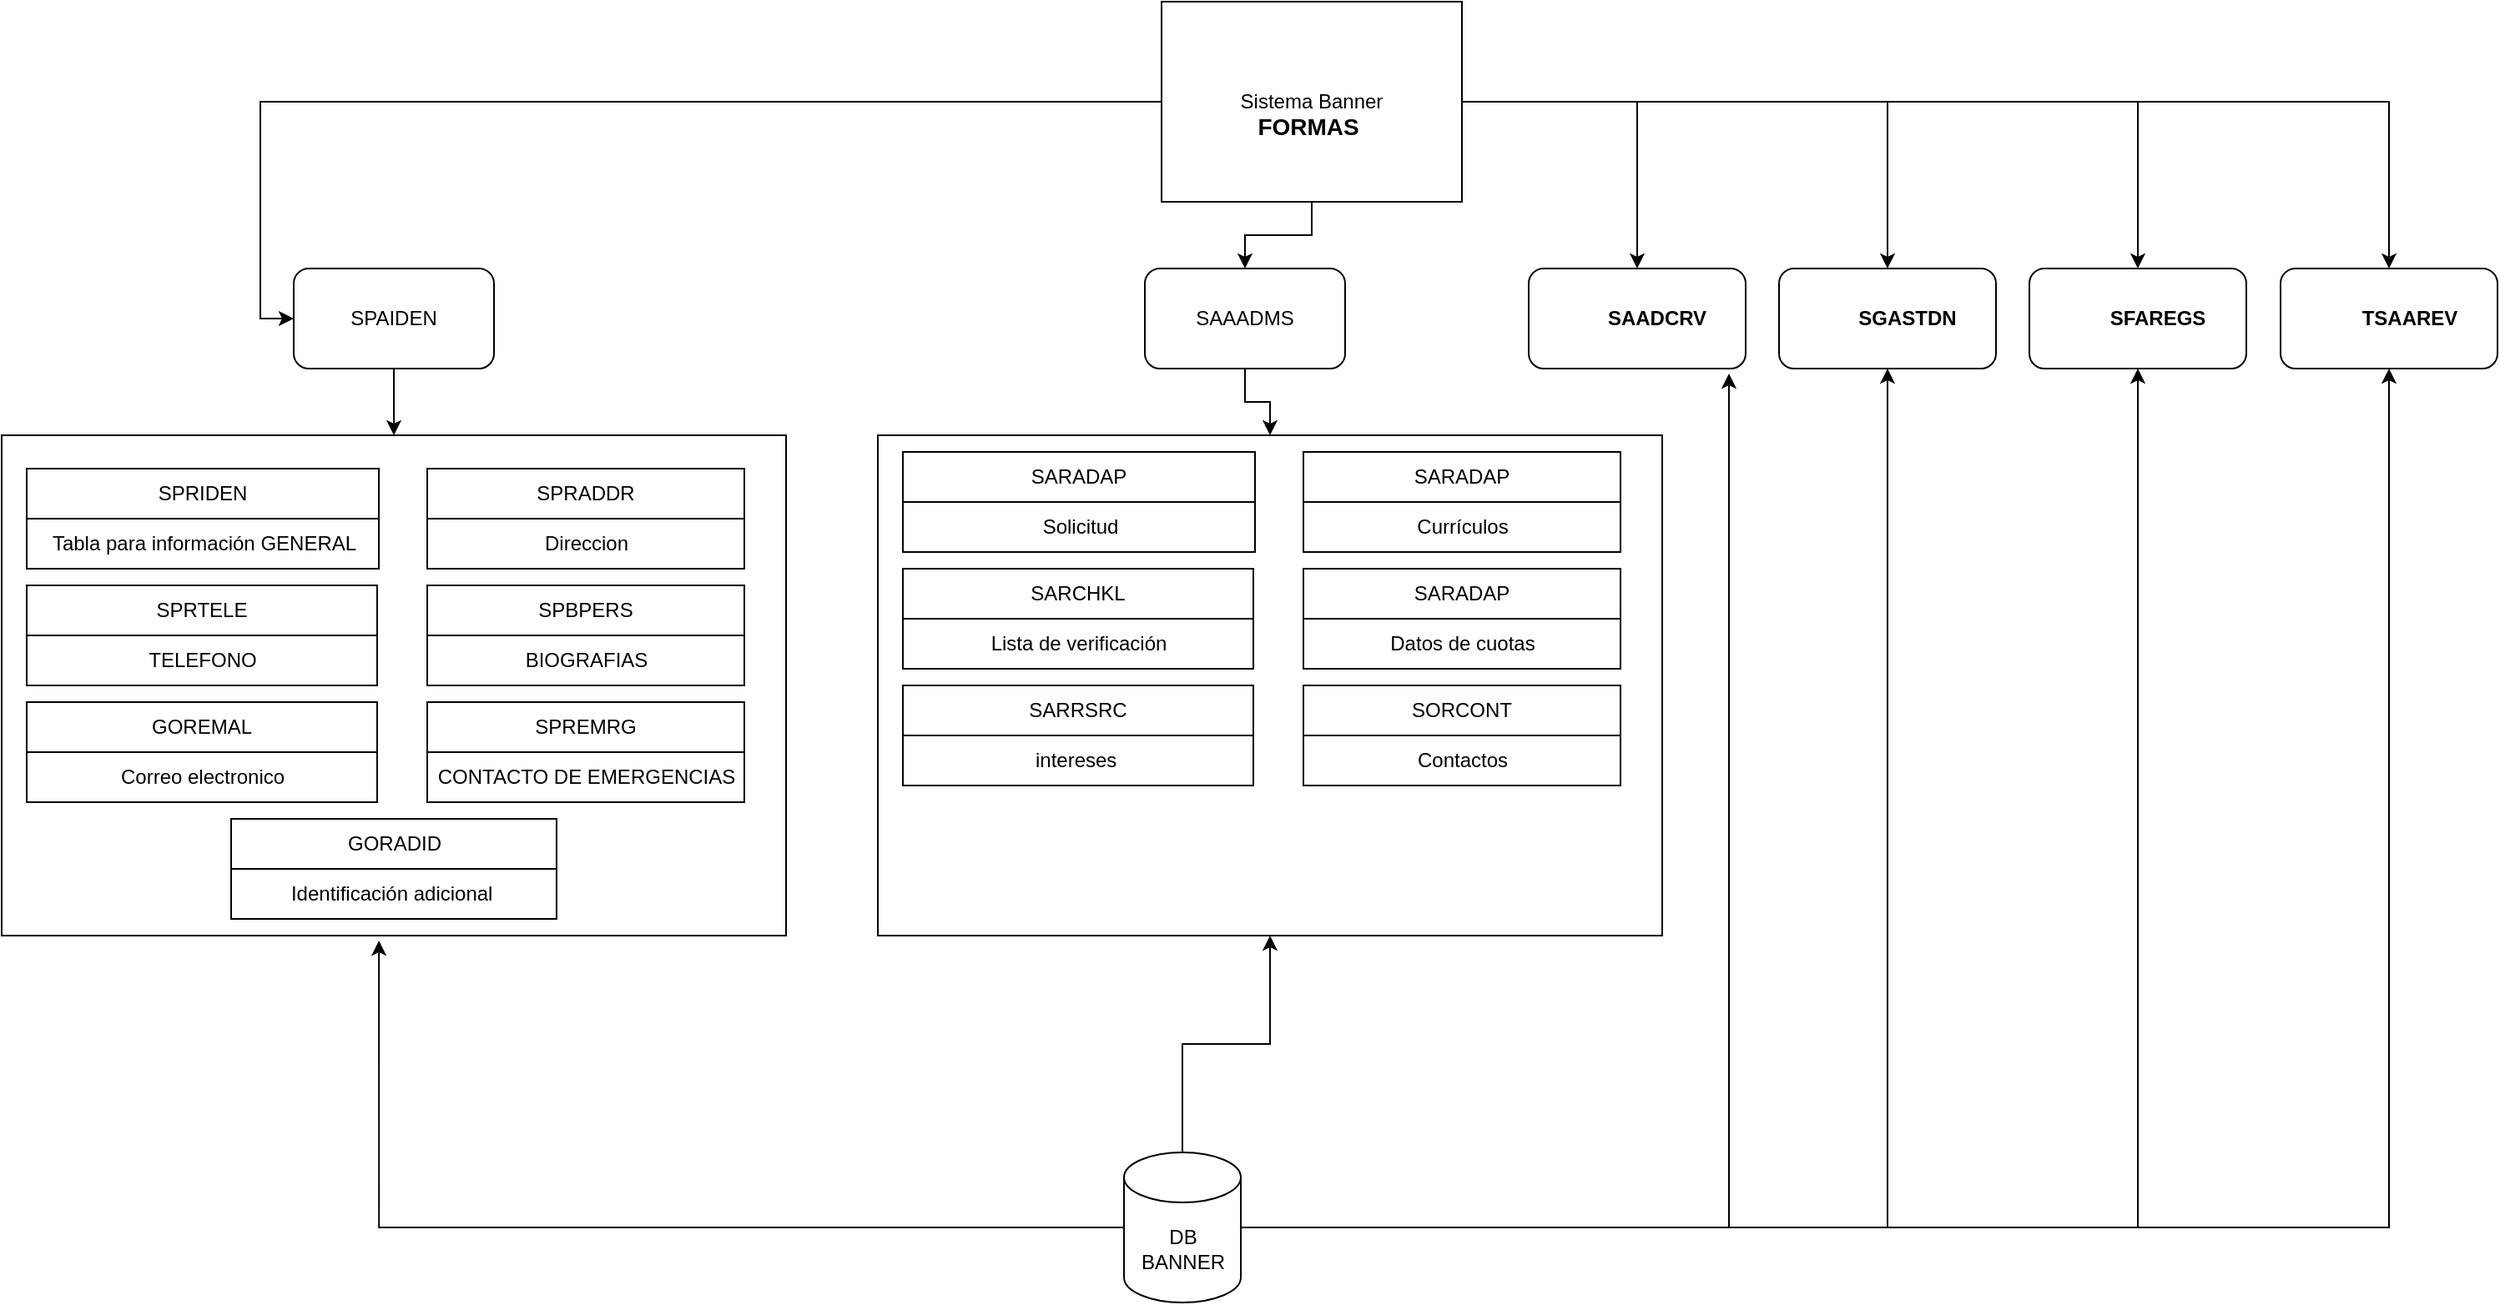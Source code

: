 <mxfile version="20.8.23" type="github">
  <diagram name="Página-1" id="P50X7MhPrI-LDexWpY6p">
    <mxGraphModel dx="2501" dy="1957" grid="1" gridSize="10" guides="1" tooltips="1" connect="1" arrows="1" fold="1" page="1" pageScale="1" pageWidth="827" pageHeight="1169" math="0" shadow="0">
      <root>
        <mxCell id="0" />
        <mxCell id="1" parent="0" />
        <mxCell id="qeOBanc2UnR5er-gMjn1-43" value="" style="rounded=0;whiteSpace=wrap;html=1;fontSize=14;" vertex="1" parent="1">
          <mxGeometry x="-255" y="250" width="470" height="300" as="geometry" />
        </mxCell>
        <mxCell id="qeOBanc2UnR5er-gMjn1-75" style="edgeStyle=orthogonalEdgeStyle;rounded=0;orthogonalLoop=1;jettySize=auto;html=1;entryX=0.481;entryY=1.01;entryDx=0;entryDy=0;entryPerimeter=0;fontSize=14;" edge="1" parent="1" source="qeOBanc2UnR5er-gMjn1-1" target="qeOBanc2UnR5er-gMjn1-43">
          <mxGeometry relative="1" as="geometry" />
        </mxCell>
        <mxCell id="qeOBanc2UnR5er-gMjn1-76" style="edgeStyle=orthogonalEdgeStyle;rounded=0;orthogonalLoop=1;jettySize=auto;html=1;entryX=0.5;entryY=1;entryDx=0;entryDy=0;fontSize=14;" edge="1" parent="1" source="qeOBanc2UnR5er-gMjn1-1" target="qeOBanc2UnR5er-gMjn1-47">
          <mxGeometry relative="1" as="geometry" />
        </mxCell>
        <mxCell id="qeOBanc2UnR5er-gMjn1-77" style="edgeStyle=orthogonalEdgeStyle;rounded=0;orthogonalLoop=1;jettySize=auto;html=1;exitX=1;exitY=0.5;exitDx=0;exitDy=0;exitPerimeter=0;entryX=0.923;entryY=1.05;entryDx=0;entryDy=0;entryPerimeter=0;fontSize=14;" edge="1" parent="1" source="qeOBanc2UnR5er-gMjn1-1" target="qeOBanc2UnR5er-gMjn1-67">
          <mxGeometry relative="1" as="geometry" />
        </mxCell>
        <mxCell id="qeOBanc2UnR5er-gMjn1-78" style="edgeStyle=orthogonalEdgeStyle;rounded=0;orthogonalLoop=1;jettySize=auto;html=1;fontSize=14;" edge="1" parent="1" source="qeOBanc2UnR5er-gMjn1-1" target="qeOBanc2UnR5er-gMjn1-69">
          <mxGeometry relative="1" as="geometry" />
        </mxCell>
        <mxCell id="qeOBanc2UnR5er-gMjn1-79" style="edgeStyle=orthogonalEdgeStyle;rounded=0;orthogonalLoop=1;jettySize=auto;html=1;entryX=0.5;entryY=1;entryDx=0;entryDy=0;fontSize=14;" edge="1" parent="1" source="qeOBanc2UnR5er-gMjn1-1" target="qeOBanc2UnR5er-gMjn1-71">
          <mxGeometry relative="1" as="geometry" />
        </mxCell>
        <mxCell id="qeOBanc2UnR5er-gMjn1-80" style="edgeStyle=orthogonalEdgeStyle;rounded=0;orthogonalLoop=1;jettySize=auto;html=1;entryX=0.5;entryY=1;entryDx=0;entryDy=0;fontSize=14;" edge="1" parent="1" source="qeOBanc2UnR5er-gMjn1-1" target="qeOBanc2UnR5er-gMjn1-74">
          <mxGeometry relative="1" as="geometry" />
        </mxCell>
        <mxCell id="qeOBanc2UnR5er-gMjn1-1" value="DB BANNER" style="shape=cylinder3;whiteSpace=wrap;html=1;boundedLbl=1;backgroundOutline=1;size=15;" vertex="1" parent="1">
          <mxGeometry x="417.5" y="680" width="70" height="90" as="geometry" />
        </mxCell>
        <mxCell id="qeOBanc2UnR5er-gMjn1-8" style="edgeStyle=orthogonalEdgeStyle;rounded=0;orthogonalLoop=1;jettySize=auto;html=1;entryX=0;entryY=0.5;entryDx=0;entryDy=0;" edge="1" parent="1" source="qeOBanc2UnR5er-gMjn1-3" target="qeOBanc2UnR5er-gMjn1-6">
          <mxGeometry relative="1" as="geometry" />
        </mxCell>
        <mxCell id="qeOBanc2UnR5er-gMjn1-66" style="edgeStyle=orthogonalEdgeStyle;rounded=0;orthogonalLoop=1;jettySize=auto;html=1;entryX=0.5;entryY=0;entryDx=0;entryDy=0;fontSize=14;" edge="1" parent="1" source="qeOBanc2UnR5er-gMjn1-3" target="qeOBanc2UnR5er-gMjn1-49">
          <mxGeometry relative="1" as="geometry" />
        </mxCell>
        <mxCell id="qeOBanc2UnR5er-gMjn1-68" style="edgeStyle=orthogonalEdgeStyle;rounded=0;orthogonalLoop=1;jettySize=auto;html=1;exitX=1;exitY=0.5;exitDx=0;exitDy=0;entryX=0.5;entryY=0;entryDx=0;entryDy=0;fontSize=14;" edge="1" parent="1" source="qeOBanc2UnR5er-gMjn1-3" target="qeOBanc2UnR5er-gMjn1-67">
          <mxGeometry relative="1" as="geometry" />
        </mxCell>
        <mxCell id="qeOBanc2UnR5er-gMjn1-70" style="edgeStyle=orthogonalEdgeStyle;rounded=0;orthogonalLoop=1;jettySize=auto;html=1;entryX=0.5;entryY=0;entryDx=0;entryDy=0;fontSize=14;" edge="1" parent="1" source="qeOBanc2UnR5er-gMjn1-3" target="qeOBanc2UnR5er-gMjn1-69">
          <mxGeometry relative="1" as="geometry" />
        </mxCell>
        <mxCell id="qeOBanc2UnR5er-gMjn1-72" style="edgeStyle=orthogonalEdgeStyle;rounded=0;orthogonalLoop=1;jettySize=auto;html=1;entryX=0.5;entryY=0;entryDx=0;entryDy=0;fontSize=14;" edge="1" parent="1" source="qeOBanc2UnR5er-gMjn1-3" target="qeOBanc2UnR5er-gMjn1-71">
          <mxGeometry relative="1" as="geometry" />
        </mxCell>
        <mxCell id="qeOBanc2UnR5er-gMjn1-73" style="edgeStyle=orthogonalEdgeStyle;rounded=0;orthogonalLoop=1;jettySize=auto;html=1;fontSize=14;entryX=0.5;entryY=0;entryDx=0;entryDy=0;" edge="1" parent="1" source="qeOBanc2UnR5er-gMjn1-3" target="qeOBanc2UnR5er-gMjn1-74">
          <mxGeometry relative="1" as="geometry">
            <mxPoint x="1280" y="160" as="targetPoint" />
          </mxGeometry>
        </mxCell>
        <mxCell id="qeOBanc2UnR5er-gMjn1-3" value="Sistema Banner" style="rounded=0;whiteSpace=wrap;html=1;" vertex="1" parent="1">
          <mxGeometry x="440" y="-10" width="180" height="120" as="geometry" />
        </mxCell>
        <mxCell id="qeOBanc2UnR5er-gMjn1-44" style="edgeStyle=orthogonalEdgeStyle;rounded=0;orthogonalLoop=1;jettySize=auto;html=1;exitX=0.5;exitY=1;exitDx=0;exitDy=0;entryX=0.5;entryY=0;entryDx=0;entryDy=0;fontSize=14;" edge="1" parent="1" source="qeOBanc2UnR5er-gMjn1-6" target="qeOBanc2UnR5er-gMjn1-43">
          <mxGeometry relative="1" as="geometry" />
        </mxCell>
        <mxCell id="qeOBanc2UnR5er-gMjn1-6" value="SPAIDEN" style="rounded=1;whiteSpace=wrap;html=1;" vertex="1" parent="1">
          <mxGeometry x="-80" y="150" width="120" height="60" as="geometry" />
        </mxCell>
        <mxCell id="qeOBanc2UnR5er-gMjn1-10" value="SPRIDEN" style="swimlane;fontStyle=0;childLayout=stackLayout;horizontal=1;startSize=30;horizontalStack=0;resizeParent=1;resizeParentMax=0;resizeLast=0;collapsible=1;marginBottom=0;whiteSpace=wrap;html=1;" vertex="1" parent="1">
          <mxGeometry x="-240" y="270" width="211" height="60" as="geometry" />
        </mxCell>
        <mxCell id="qeOBanc2UnR5er-gMjn1-16" value="Tabla para información GENERAL&lt;br&gt;" style="text;html=1;align=center;verticalAlign=middle;resizable=0;points=[];autosize=1;strokeColor=none;fillColor=none;" vertex="1" parent="qeOBanc2UnR5er-gMjn1-10">
          <mxGeometry y="30" width="211" height="30" as="geometry" />
        </mxCell>
        <mxCell id="qeOBanc2UnR5er-gMjn1-17" value="&lt;b&gt;&lt;font style=&quot;font-size: 14px;&quot;&gt;FORMAS&amp;nbsp;&lt;/font&gt;&lt;/b&gt;" style="text;html=1;strokeColor=none;fillColor=none;align=center;verticalAlign=middle;whiteSpace=wrap;rounded=0;" vertex="1" parent="1">
          <mxGeometry x="500" y="50" width="60" height="30" as="geometry" />
        </mxCell>
        <mxCell id="qeOBanc2UnR5er-gMjn1-20" value="SPRADDR" style="swimlane;fontStyle=0;childLayout=stackLayout;horizontal=1;startSize=30;horizontalStack=0;resizeParent=1;resizeParentMax=0;resizeLast=0;collapsible=1;marginBottom=0;whiteSpace=wrap;html=1;" vertex="1" parent="1">
          <mxGeometry y="270" width="190" height="60" as="geometry" />
        </mxCell>
        <mxCell id="qeOBanc2UnR5er-gMjn1-21" value="Direccion" style="text;html=1;align=center;verticalAlign=middle;resizable=0;points=[];autosize=1;strokeColor=none;fillColor=none;" vertex="1" parent="qeOBanc2UnR5er-gMjn1-20">
          <mxGeometry y="30" width="190" height="30" as="geometry" />
        </mxCell>
        <mxCell id="qeOBanc2UnR5er-gMjn1-28" value="SPRTELE" style="swimlane;fontStyle=0;childLayout=stackLayout;horizontal=1;startSize=30;horizontalStack=0;resizeParent=1;resizeParentMax=0;resizeLast=0;collapsible=1;marginBottom=0;whiteSpace=wrap;html=1;" vertex="1" parent="1">
          <mxGeometry x="-240" y="340" width="210" height="60" as="geometry" />
        </mxCell>
        <mxCell id="qeOBanc2UnR5er-gMjn1-29" value="TELEFONO" style="text;html=1;align=center;verticalAlign=middle;resizable=0;points=[];autosize=1;strokeColor=none;fillColor=none;" vertex="1" parent="qeOBanc2UnR5er-gMjn1-28">
          <mxGeometry y="30" width="210" height="30" as="geometry" />
        </mxCell>
        <mxCell id="qeOBanc2UnR5er-gMjn1-30" value="SPBPERS" style="swimlane;fontStyle=0;childLayout=stackLayout;horizontal=1;startSize=30;horizontalStack=0;resizeParent=1;resizeParentMax=0;resizeLast=0;collapsible=1;marginBottom=0;whiteSpace=wrap;html=1;" vertex="1" parent="1">
          <mxGeometry y="340" width="190" height="60" as="geometry" />
        </mxCell>
        <mxCell id="qeOBanc2UnR5er-gMjn1-31" value="BIOGRAFIAS" style="text;html=1;align=center;verticalAlign=middle;resizable=0;points=[];autosize=1;strokeColor=none;fillColor=none;" vertex="1" parent="qeOBanc2UnR5er-gMjn1-30">
          <mxGeometry y="30" width="190" height="30" as="geometry" />
        </mxCell>
        <mxCell id="qeOBanc2UnR5er-gMjn1-32" value="GOREMAL" style="swimlane;fontStyle=0;childLayout=stackLayout;horizontal=1;startSize=30;horizontalStack=0;resizeParent=1;resizeParentMax=0;resizeLast=0;collapsible=1;marginBottom=0;whiteSpace=wrap;html=1;" vertex="1" parent="1">
          <mxGeometry x="-240" y="410" width="210" height="60" as="geometry" />
        </mxCell>
        <mxCell id="qeOBanc2UnR5er-gMjn1-33" value="Correo electronico" style="text;html=1;align=center;verticalAlign=middle;resizable=0;points=[];autosize=1;strokeColor=none;fillColor=none;" vertex="1" parent="qeOBanc2UnR5er-gMjn1-32">
          <mxGeometry y="30" width="210" height="30" as="geometry" />
        </mxCell>
        <mxCell id="qeOBanc2UnR5er-gMjn1-34" value="SPREMRG" style="swimlane;fontStyle=0;childLayout=stackLayout;horizontal=1;startSize=30;horizontalStack=0;resizeParent=1;resizeParentMax=0;resizeLast=0;collapsible=1;marginBottom=0;whiteSpace=wrap;html=1;" vertex="1" parent="1">
          <mxGeometry y="410" width="190" height="60" as="geometry" />
        </mxCell>
        <mxCell id="qeOBanc2UnR5er-gMjn1-35" value="CONTACTO DE EMERGENCIAS" style="text;html=1;align=center;verticalAlign=middle;resizable=0;points=[];autosize=1;strokeColor=none;fillColor=none;" vertex="1" parent="qeOBanc2UnR5er-gMjn1-34">
          <mxGeometry y="30" width="190" height="30" as="geometry" />
        </mxCell>
        <mxCell id="qeOBanc2UnR5er-gMjn1-36" value="GORADID" style="swimlane;fontStyle=0;childLayout=stackLayout;horizontal=1;startSize=30;horizontalStack=0;resizeParent=1;resizeParentMax=0;resizeLast=0;collapsible=1;marginBottom=0;whiteSpace=wrap;html=1;" vertex="1" parent="1">
          <mxGeometry x="-117.5" y="480" width="195" height="60" as="geometry" />
        </mxCell>
        <mxCell id="qeOBanc2UnR5er-gMjn1-37" value="Identificación adicional&amp;nbsp;" style="text;html=1;align=center;verticalAlign=middle;resizable=0;points=[];autosize=1;strokeColor=none;fillColor=none;" vertex="1" parent="qeOBanc2UnR5er-gMjn1-36">
          <mxGeometry y="30" width="195" height="30" as="geometry" />
        </mxCell>
        <mxCell id="qeOBanc2UnR5er-gMjn1-47" value="" style="rounded=0;whiteSpace=wrap;html=1;fontSize=14;" vertex="1" parent="1">
          <mxGeometry x="270" y="250" width="470" height="300" as="geometry" />
        </mxCell>
        <mxCell id="qeOBanc2UnR5er-gMjn1-48" style="edgeStyle=orthogonalEdgeStyle;rounded=0;orthogonalLoop=1;jettySize=auto;html=1;exitX=0.5;exitY=1;exitDx=0;exitDy=0;entryX=0.5;entryY=0;entryDx=0;entryDy=0;fontSize=14;" edge="1" parent="1" source="qeOBanc2UnR5er-gMjn1-49" target="qeOBanc2UnR5er-gMjn1-47">
          <mxGeometry relative="1" as="geometry" />
        </mxCell>
        <mxCell id="qeOBanc2UnR5er-gMjn1-49" value="SAAADMS" style="rounded=1;whiteSpace=wrap;html=1;" vertex="1" parent="1">
          <mxGeometry x="430" y="150" width="120" height="60" as="geometry" />
        </mxCell>
        <mxCell id="qeOBanc2UnR5er-gMjn1-50" value="SARADAP" style="swimlane;fontStyle=0;childLayout=stackLayout;horizontal=1;startSize=30;horizontalStack=0;resizeParent=1;resizeParentMax=0;resizeLast=0;collapsible=1;marginBottom=0;whiteSpace=wrap;html=1;" vertex="1" parent="1">
          <mxGeometry x="285" y="260" width="211" height="60" as="geometry" />
        </mxCell>
        <mxCell id="qeOBanc2UnR5er-gMjn1-51" value="Solicitud" style="text;html=1;align=center;verticalAlign=middle;resizable=0;points=[];autosize=1;strokeColor=none;fillColor=none;" vertex="1" parent="qeOBanc2UnR5er-gMjn1-50">
          <mxGeometry y="30" width="211" height="30" as="geometry" />
        </mxCell>
        <mxCell id="qeOBanc2UnR5er-gMjn1-52" value="SARADAP" style="swimlane;fontStyle=0;childLayout=stackLayout;horizontal=1;startSize=30;horizontalStack=0;resizeParent=1;resizeParentMax=0;resizeLast=0;collapsible=1;marginBottom=0;whiteSpace=wrap;html=1;" vertex="1" parent="1">
          <mxGeometry x="525" y="260" width="190" height="60" as="geometry" />
        </mxCell>
        <mxCell id="qeOBanc2UnR5er-gMjn1-53" value="Currículos" style="text;html=1;align=center;verticalAlign=middle;resizable=0;points=[];autosize=1;strokeColor=none;fillColor=none;" vertex="1" parent="qeOBanc2UnR5er-gMjn1-52">
          <mxGeometry y="30" width="190" height="30" as="geometry" />
        </mxCell>
        <mxCell id="qeOBanc2UnR5er-gMjn1-54" value="SARCHKL" style="swimlane;fontStyle=0;childLayout=stackLayout;horizontal=1;startSize=30;horizontalStack=0;resizeParent=1;resizeParentMax=0;resizeLast=0;collapsible=1;marginBottom=0;whiteSpace=wrap;html=1;" vertex="1" parent="1">
          <mxGeometry x="285" y="330" width="210" height="60" as="geometry" />
        </mxCell>
        <mxCell id="qeOBanc2UnR5er-gMjn1-55" value="Lista de verificación" style="text;html=1;align=center;verticalAlign=middle;resizable=0;points=[];autosize=1;strokeColor=none;fillColor=none;" vertex="1" parent="qeOBanc2UnR5er-gMjn1-54">
          <mxGeometry y="30" width="210" height="30" as="geometry" />
        </mxCell>
        <mxCell id="qeOBanc2UnR5er-gMjn1-56" value="SARADAP" style="swimlane;fontStyle=0;childLayout=stackLayout;horizontal=1;startSize=30;horizontalStack=0;resizeParent=1;resizeParentMax=0;resizeLast=0;collapsible=1;marginBottom=0;whiteSpace=wrap;html=1;" vertex="1" parent="1">
          <mxGeometry x="525" y="330" width="190" height="60" as="geometry" />
        </mxCell>
        <mxCell id="qeOBanc2UnR5er-gMjn1-57" value="Datos de cuotas" style="text;html=1;align=center;verticalAlign=middle;resizable=0;points=[];autosize=1;strokeColor=none;fillColor=none;" vertex="1" parent="qeOBanc2UnR5er-gMjn1-56">
          <mxGeometry y="30" width="190" height="30" as="geometry" />
        </mxCell>
        <mxCell id="qeOBanc2UnR5er-gMjn1-58" value="SARRSRC" style="swimlane;fontStyle=0;childLayout=stackLayout;horizontal=1;startSize=30;horizontalStack=0;resizeParent=1;resizeParentMax=0;resizeLast=0;collapsible=1;marginBottom=0;whiteSpace=wrap;html=1;" vertex="1" parent="1">
          <mxGeometry x="285" y="400" width="210" height="60" as="geometry" />
        </mxCell>
        <mxCell id="qeOBanc2UnR5er-gMjn1-59" value="intereses&amp;nbsp;" style="text;html=1;align=center;verticalAlign=middle;resizable=0;points=[];autosize=1;strokeColor=none;fillColor=none;" vertex="1" parent="qeOBanc2UnR5er-gMjn1-58">
          <mxGeometry y="30" width="210" height="30" as="geometry" />
        </mxCell>
        <mxCell id="qeOBanc2UnR5er-gMjn1-60" value="SORCONT" style="swimlane;fontStyle=0;childLayout=stackLayout;horizontal=1;startSize=30;horizontalStack=0;resizeParent=1;resizeParentMax=0;resizeLast=0;collapsible=1;marginBottom=0;whiteSpace=wrap;html=1;" vertex="1" parent="1">
          <mxGeometry x="525" y="400" width="190" height="60" as="geometry" />
        </mxCell>
        <mxCell id="qeOBanc2UnR5er-gMjn1-61" value="Contactos" style="text;html=1;align=center;verticalAlign=middle;resizable=0;points=[];autosize=1;strokeColor=none;fillColor=none;" vertex="1" parent="qeOBanc2UnR5er-gMjn1-60">
          <mxGeometry y="30" width="190" height="30" as="geometry" />
        </mxCell>
        <mxCell id="qeOBanc2UnR5er-gMjn1-67" value="&lt;p style=&quot;margin-left:18.0pt;text-align:justify&quot; class=&quot;MsoNormal&quot;&gt;&lt;b&gt;SAADCRV&lt;/b&gt;&lt;/p&gt;" style="rounded=1;whiteSpace=wrap;html=1;" vertex="1" parent="1">
          <mxGeometry x="660" y="150" width="130" height="60" as="geometry" />
        </mxCell>
        <mxCell id="qeOBanc2UnR5er-gMjn1-69" value="&lt;p style=&quot;margin-left:18.0pt;text-align:justify&quot; class=&quot;MsoNormal&quot;&gt;&lt;b&gt;SGASTDN&lt;/b&gt;&lt;/p&gt;" style="rounded=1;whiteSpace=wrap;html=1;" vertex="1" parent="1">
          <mxGeometry x="810" y="150" width="130" height="60" as="geometry" />
        </mxCell>
        <mxCell id="qeOBanc2UnR5er-gMjn1-71" value="&lt;p style=&quot;margin-left:18.0pt;text-align:justify&quot; class=&quot;MsoNormal&quot;&gt;&lt;b&gt;SFAREGS&lt;/b&gt;&lt;/p&gt;" style="rounded=1;whiteSpace=wrap;html=1;" vertex="1" parent="1">
          <mxGeometry x="960" y="150" width="130" height="60" as="geometry" />
        </mxCell>
        <mxCell id="qeOBanc2UnR5er-gMjn1-74" value="&lt;p style=&quot;margin-left:18.0pt;text-align:justify&quot; class=&quot;MsoNormal&quot;&gt;&lt;b&gt;TSAAREV&lt;/b&gt;&lt;/p&gt;" style="rounded=1;whiteSpace=wrap;html=1;" vertex="1" parent="1">
          <mxGeometry x="1110.5" y="150" width="130" height="60" as="geometry" />
        </mxCell>
      </root>
    </mxGraphModel>
  </diagram>
</mxfile>
